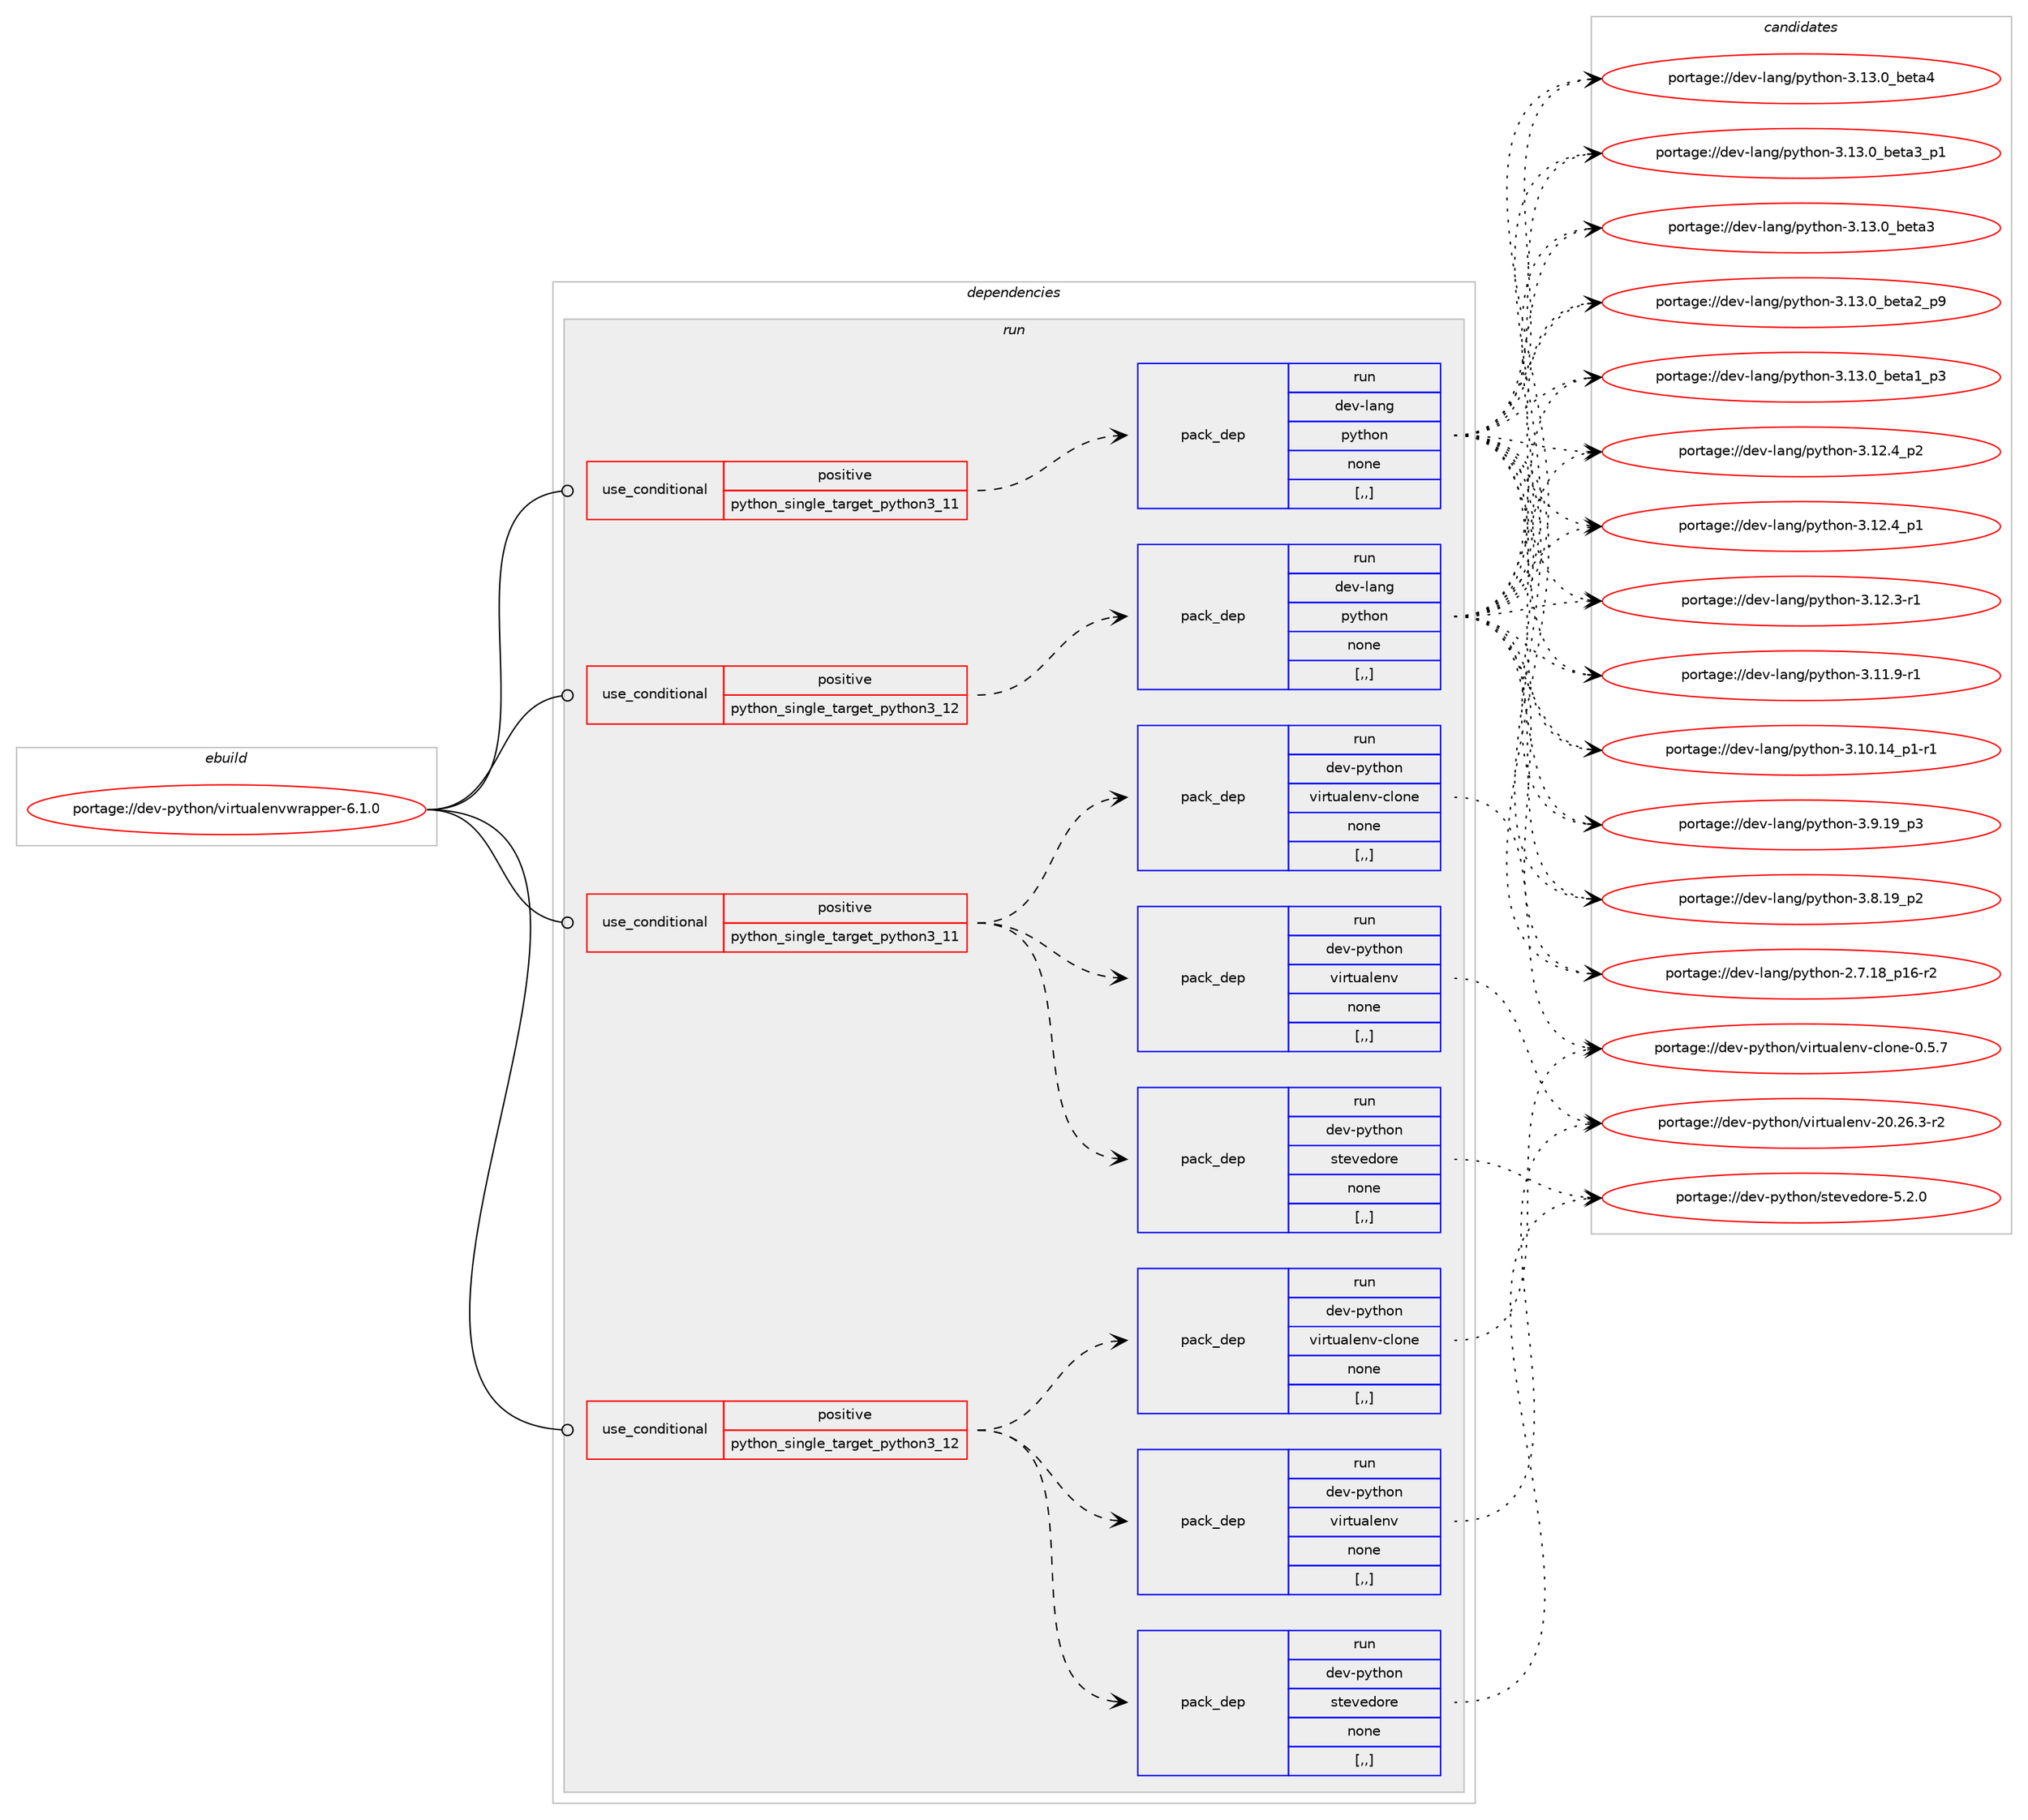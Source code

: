 digraph prolog {

# *************
# Graph options
# *************

newrank=true;
concentrate=true;
compound=true;
graph [rankdir=LR,fontname=Helvetica,fontsize=10,ranksep=1.5];#, ranksep=2.5, nodesep=0.2];
edge  [arrowhead=vee];
node  [fontname=Helvetica,fontsize=10];

# **********
# The ebuild
# **********

subgraph cluster_leftcol {
color=gray;
label=<<i>ebuild</i>>;
id [label="portage://dev-python/virtualenvwrapper-6.1.0", color=red, width=4, href="../dev-python/virtualenvwrapper-6.1.0.svg"];
}

# ****************
# The dependencies
# ****************

subgraph cluster_midcol {
color=gray;
label=<<i>dependencies</i>>;
subgraph cluster_compile {
fillcolor="#eeeeee";
style=filled;
label=<<i>compile</i>>;
}
subgraph cluster_compileandrun {
fillcolor="#eeeeee";
style=filled;
label=<<i>compile and run</i>>;
}
subgraph cluster_run {
fillcolor="#eeeeee";
style=filled;
label=<<i>run</i>>;
subgraph cond41122 {
dependency167319 [label=<<TABLE BORDER="0" CELLBORDER="1" CELLSPACING="0" CELLPADDING="4"><TR><TD ROWSPAN="3" CELLPADDING="10">use_conditional</TD></TR><TR><TD>positive</TD></TR><TR><TD>python_single_target_python3_11</TD></TR></TABLE>>, shape=none, color=red];
subgraph pack124924 {
dependency167320 [label=<<TABLE BORDER="0" CELLBORDER="1" CELLSPACING="0" CELLPADDING="4" WIDTH="220"><TR><TD ROWSPAN="6" CELLPADDING="30">pack_dep</TD></TR><TR><TD WIDTH="110">run</TD></TR><TR><TD>dev-lang</TD></TR><TR><TD>python</TD></TR><TR><TD>none</TD></TR><TR><TD>[,,]</TD></TR></TABLE>>, shape=none, color=blue];
}
dependency167319:e -> dependency167320:w [weight=20,style="dashed",arrowhead="vee"];
}
id:e -> dependency167319:w [weight=20,style="solid",arrowhead="odot"];
subgraph cond41123 {
dependency167321 [label=<<TABLE BORDER="0" CELLBORDER="1" CELLSPACING="0" CELLPADDING="4"><TR><TD ROWSPAN="3" CELLPADDING="10">use_conditional</TD></TR><TR><TD>positive</TD></TR><TR><TD>python_single_target_python3_11</TD></TR></TABLE>>, shape=none, color=red];
subgraph pack124925 {
dependency167322 [label=<<TABLE BORDER="0" CELLBORDER="1" CELLSPACING="0" CELLPADDING="4" WIDTH="220"><TR><TD ROWSPAN="6" CELLPADDING="30">pack_dep</TD></TR><TR><TD WIDTH="110">run</TD></TR><TR><TD>dev-python</TD></TR><TR><TD>stevedore</TD></TR><TR><TD>none</TD></TR><TR><TD>[,,]</TD></TR></TABLE>>, shape=none, color=blue];
}
dependency167321:e -> dependency167322:w [weight=20,style="dashed",arrowhead="vee"];
subgraph pack124926 {
dependency167323 [label=<<TABLE BORDER="0" CELLBORDER="1" CELLSPACING="0" CELLPADDING="4" WIDTH="220"><TR><TD ROWSPAN="6" CELLPADDING="30">pack_dep</TD></TR><TR><TD WIDTH="110">run</TD></TR><TR><TD>dev-python</TD></TR><TR><TD>virtualenv</TD></TR><TR><TD>none</TD></TR><TR><TD>[,,]</TD></TR></TABLE>>, shape=none, color=blue];
}
dependency167321:e -> dependency167323:w [weight=20,style="dashed",arrowhead="vee"];
subgraph pack124927 {
dependency167324 [label=<<TABLE BORDER="0" CELLBORDER="1" CELLSPACING="0" CELLPADDING="4" WIDTH="220"><TR><TD ROWSPAN="6" CELLPADDING="30">pack_dep</TD></TR><TR><TD WIDTH="110">run</TD></TR><TR><TD>dev-python</TD></TR><TR><TD>virtualenv-clone</TD></TR><TR><TD>none</TD></TR><TR><TD>[,,]</TD></TR></TABLE>>, shape=none, color=blue];
}
dependency167321:e -> dependency167324:w [weight=20,style="dashed",arrowhead="vee"];
}
id:e -> dependency167321:w [weight=20,style="solid",arrowhead="odot"];
subgraph cond41124 {
dependency167325 [label=<<TABLE BORDER="0" CELLBORDER="1" CELLSPACING="0" CELLPADDING="4"><TR><TD ROWSPAN="3" CELLPADDING="10">use_conditional</TD></TR><TR><TD>positive</TD></TR><TR><TD>python_single_target_python3_12</TD></TR></TABLE>>, shape=none, color=red];
subgraph pack124928 {
dependency167326 [label=<<TABLE BORDER="0" CELLBORDER="1" CELLSPACING="0" CELLPADDING="4" WIDTH="220"><TR><TD ROWSPAN="6" CELLPADDING="30">pack_dep</TD></TR><TR><TD WIDTH="110">run</TD></TR><TR><TD>dev-lang</TD></TR><TR><TD>python</TD></TR><TR><TD>none</TD></TR><TR><TD>[,,]</TD></TR></TABLE>>, shape=none, color=blue];
}
dependency167325:e -> dependency167326:w [weight=20,style="dashed",arrowhead="vee"];
}
id:e -> dependency167325:w [weight=20,style="solid",arrowhead="odot"];
subgraph cond41125 {
dependency167327 [label=<<TABLE BORDER="0" CELLBORDER="1" CELLSPACING="0" CELLPADDING="4"><TR><TD ROWSPAN="3" CELLPADDING="10">use_conditional</TD></TR><TR><TD>positive</TD></TR><TR><TD>python_single_target_python3_12</TD></TR></TABLE>>, shape=none, color=red];
subgraph pack124929 {
dependency167328 [label=<<TABLE BORDER="0" CELLBORDER="1" CELLSPACING="0" CELLPADDING="4" WIDTH="220"><TR><TD ROWSPAN="6" CELLPADDING="30">pack_dep</TD></TR><TR><TD WIDTH="110">run</TD></TR><TR><TD>dev-python</TD></TR><TR><TD>stevedore</TD></TR><TR><TD>none</TD></TR><TR><TD>[,,]</TD></TR></TABLE>>, shape=none, color=blue];
}
dependency167327:e -> dependency167328:w [weight=20,style="dashed",arrowhead="vee"];
subgraph pack124930 {
dependency167329 [label=<<TABLE BORDER="0" CELLBORDER="1" CELLSPACING="0" CELLPADDING="4" WIDTH="220"><TR><TD ROWSPAN="6" CELLPADDING="30">pack_dep</TD></TR><TR><TD WIDTH="110">run</TD></TR><TR><TD>dev-python</TD></TR><TR><TD>virtualenv</TD></TR><TR><TD>none</TD></TR><TR><TD>[,,]</TD></TR></TABLE>>, shape=none, color=blue];
}
dependency167327:e -> dependency167329:w [weight=20,style="dashed",arrowhead="vee"];
subgraph pack124931 {
dependency167330 [label=<<TABLE BORDER="0" CELLBORDER="1" CELLSPACING="0" CELLPADDING="4" WIDTH="220"><TR><TD ROWSPAN="6" CELLPADDING="30">pack_dep</TD></TR><TR><TD WIDTH="110">run</TD></TR><TR><TD>dev-python</TD></TR><TR><TD>virtualenv-clone</TD></TR><TR><TD>none</TD></TR><TR><TD>[,,]</TD></TR></TABLE>>, shape=none, color=blue];
}
dependency167327:e -> dependency167330:w [weight=20,style="dashed",arrowhead="vee"];
}
id:e -> dependency167327:w [weight=20,style="solid",arrowhead="odot"];
}
}

# **************
# The candidates
# **************

subgraph cluster_choices {
rank=same;
color=gray;
label=<<i>candidates</i>>;

subgraph choice124924 {
color=black;
nodesep=1;
choice1001011184510897110103471121211161041111104551464951464895981011169752 [label="portage://dev-lang/python-3.13.0_beta4", color=red, width=4,href="../dev-lang/python-3.13.0_beta4.svg"];
choice10010111845108971101034711212111610411111045514649514648959810111697519511249 [label="portage://dev-lang/python-3.13.0_beta3_p1", color=red, width=4,href="../dev-lang/python-3.13.0_beta3_p1.svg"];
choice1001011184510897110103471121211161041111104551464951464895981011169751 [label="portage://dev-lang/python-3.13.0_beta3", color=red, width=4,href="../dev-lang/python-3.13.0_beta3.svg"];
choice10010111845108971101034711212111610411111045514649514648959810111697509511257 [label="portage://dev-lang/python-3.13.0_beta2_p9", color=red, width=4,href="../dev-lang/python-3.13.0_beta2_p9.svg"];
choice10010111845108971101034711212111610411111045514649514648959810111697499511251 [label="portage://dev-lang/python-3.13.0_beta1_p3", color=red, width=4,href="../dev-lang/python-3.13.0_beta1_p3.svg"];
choice100101118451089711010347112121116104111110455146495046529511250 [label="portage://dev-lang/python-3.12.4_p2", color=red, width=4,href="../dev-lang/python-3.12.4_p2.svg"];
choice100101118451089711010347112121116104111110455146495046529511249 [label="portage://dev-lang/python-3.12.4_p1", color=red, width=4,href="../dev-lang/python-3.12.4_p1.svg"];
choice100101118451089711010347112121116104111110455146495046514511449 [label="portage://dev-lang/python-3.12.3-r1", color=red, width=4,href="../dev-lang/python-3.12.3-r1.svg"];
choice100101118451089711010347112121116104111110455146494946574511449 [label="portage://dev-lang/python-3.11.9-r1", color=red, width=4,href="../dev-lang/python-3.11.9-r1.svg"];
choice100101118451089711010347112121116104111110455146494846495295112494511449 [label="portage://dev-lang/python-3.10.14_p1-r1", color=red, width=4,href="../dev-lang/python-3.10.14_p1-r1.svg"];
choice100101118451089711010347112121116104111110455146574649579511251 [label="portage://dev-lang/python-3.9.19_p3", color=red, width=4,href="../dev-lang/python-3.9.19_p3.svg"];
choice100101118451089711010347112121116104111110455146564649579511250 [label="portage://dev-lang/python-3.8.19_p2", color=red, width=4,href="../dev-lang/python-3.8.19_p2.svg"];
choice100101118451089711010347112121116104111110455046554649569511249544511450 [label="portage://dev-lang/python-2.7.18_p16-r2", color=red, width=4,href="../dev-lang/python-2.7.18_p16-r2.svg"];
dependency167320:e -> choice1001011184510897110103471121211161041111104551464951464895981011169752:w [style=dotted,weight="100"];
dependency167320:e -> choice10010111845108971101034711212111610411111045514649514648959810111697519511249:w [style=dotted,weight="100"];
dependency167320:e -> choice1001011184510897110103471121211161041111104551464951464895981011169751:w [style=dotted,weight="100"];
dependency167320:e -> choice10010111845108971101034711212111610411111045514649514648959810111697509511257:w [style=dotted,weight="100"];
dependency167320:e -> choice10010111845108971101034711212111610411111045514649514648959810111697499511251:w [style=dotted,weight="100"];
dependency167320:e -> choice100101118451089711010347112121116104111110455146495046529511250:w [style=dotted,weight="100"];
dependency167320:e -> choice100101118451089711010347112121116104111110455146495046529511249:w [style=dotted,weight="100"];
dependency167320:e -> choice100101118451089711010347112121116104111110455146495046514511449:w [style=dotted,weight="100"];
dependency167320:e -> choice100101118451089711010347112121116104111110455146494946574511449:w [style=dotted,weight="100"];
dependency167320:e -> choice100101118451089711010347112121116104111110455146494846495295112494511449:w [style=dotted,weight="100"];
dependency167320:e -> choice100101118451089711010347112121116104111110455146574649579511251:w [style=dotted,weight="100"];
dependency167320:e -> choice100101118451089711010347112121116104111110455146564649579511250:w [style=dotted,weight="100"];
dependency167320:e -> choice100101118451089711010347112121116104111110455046554649569511249544511450:w [style=dotted,weight="100"];
}
subgraph choice124925 {
color=black;
nodesep=1;
choice1001011184511212111610411111047115116101118101100111114101455346504648 [label="portage://dev-python/stevedore-5.2.0", color=red, width=4,href="../dev-python/stevedore-5.2.0.svg"];
dependency167322:e -> choice1001011184511212111610411111047115116101118101100111114101455346504648:w [style=dotted,weight="100"];
}
subgraph choice124926 {
color=black;
nodesep=1;
choice10010111845112121116104111110471181051141161179710810111011845504846505446514511450 [label="portage://dev-python/virtualenv-20.26.3-r2", color=red, width=4,href="../dev-python/virtualenv-20.26.3-r2.svg"];
dependency167323:e -> choice10010111845112121116104111110471181051141161179710810111011845504846505446514511450:w [style=dotted,weight="100"];
}
subgraph choice124927 {
color=black;
nodesep=1;
choice1001011184511212111610411111047118105114116117971081011101184599108111110101454846534655 [label="portage://dev-python/virtualenv-clone-0.5.7", color=red, width=4,href="../dev-python/virtualenv-clone-0.5.7.svg"];
dependency167324:e -> choice1001011184511212111610411111047118105114116117971081011101184599108111110101454846534655:w [style=dotted,weight="100"];
}
subgraph choice124928 {
color=black;
nodesep=1;
choice1001011184510897110103471121211161041111104551464951464895981011169752 [label="portage://dev-lang/python-3.13.0_beta4", color=red, width=4,href="../dev-lang/python-3.13.0_beta4.svg"];
choice10010111845108971101034711212111610411111045514649514648959810111697519511249 [label="portage://dev-lang/python-3.13.0_beta3_p1", color=red, width=4,href="../dev-lang/python-3.13.0_beta3_p1.svg"];
choice1001011184510897110103471121211161041111104551464951464895981011169751 [label="portage://dev-lang/python-3.13.0_beta3", color=red, width=4,href="../dev-lang/python-3.13.0_beta3.svg"];
choice10010111845108971101034711212111610411111045514649514648959810111697509511257 [label="portage://dev-lang/python-3.13.0_beta2_p9", color=red, width=4,href="../dev-lang/python-3.13.0_beta2_p9.svg"];
choice10010111845108971101034711212111610411111045514649514648959810111697499511251 [label="portage://dev-lang/python-3.13.0_beta1_p3", color=red, width=4,href="../dev-lang/python-3.13.0_beta1_p3.svg"];
choice100101118451089711010347112121116104111110455146495046529511250 [label="portage://dev-lang/python-3.12.4_p2", color=red, width=4,href="../dev-lang/python-3.12.4_p2.svg"];
choice100101118451089711010347112121116104111110455146495046529511249 [label="portage://dev-lang/python-3.12.4_p1", color=red, width=4,href="../dev-lang/python-3.12.4_p1.svg"];
choice100101118451089711010347112121116104111110455146495046514511449 [label="portage://dev-lang/python-3.12.3-r1", color=red, width=4,href="../dev-lang/python-3.12.3-r1.svg"];
choice100101118451089711010347112121116104111110455146494946574511449 [label="portage://dev-lang/python-3.11.9-r1", color=red, width=4,href="../dev-lang/python-3.11.9-r1.svg"];
choice100101118451089711010347112121116104111110455146494846495295112494511449 [label="portage://dev-lang/python-3.10.14_p1-r1", color=red, width=4,href="../dev-lang/python-3.10.14_p1-r1.svg"];
choice100101118451089711010347112121116104111110455146574649579511251 [label="portage://dev-lang/python-3.9.19_p3", color=red, width=4,href="../dev-lang/python-3.9.19_p3.svg"];
choice100101118451089711010347112121116104111110455146564649579511250 [label="portage://dev-lang/python-3.8.19_p2", color=red, width=4,href="../dev-lang/python-3.8.19_p2.svg"];
choice100101118451089711010347112121116104111110455046554649569511249544511450 [label="portage://dev-lang/python-2.7.18_p16-r2", color=red, width=4,href="../dev-lang/python-2.7.18_p16-r2.svg"];
dependency167326:e -> choice1001011184510897110103471121211161041111104551464951464895981011169752:w [style=dotted,weight="100"];
dependency167326:e -> choice10010111845108971101034711212111610411111045514649514648959810111697519511249:w [style=dotted,weight="100"];
dependency167326:e -> choice1001011184510897110103471121211161041111104551464951464895981011169751:w [style=dotted,weight="100"];
dependency167326:e -> choice10010111845108971101034711212111610411111045514649514648959810111697509511257:w [style=dotted,weight="100"];
dependency167326:e -> choice10010111845108971101034711212111610411111045514649514648959810111697499511251:w [style=dotted,weight="100"];
dependency167326:e -> choice100101118451089711010347112121116104111110455146495046529511250:w [style=dotted,weight="100"];
dependency167326:e -> choice100101118451089711010347112121116104111110455146495046529511249:w [style=dotted,weight="100"];
dependency167326:e -> choice100101118451089711010347112121116104111110455146495046514511449:w [style=dotted,weight="100"];
dependency167326:e -> choice100101118451089711010347112121116104111110455146494946574511449:w [style=dotted,weight="100"];
dependency167326:e -> choice100101118451089711010347112121116104111110455146494846495295112494511449:w [style=dotted,weight="100"];
dependency167326:e -> choice100101118451089711010347112121116104111110455146574649579511251:w [style=dotted,weight="100"];
dependency167326:e -> choice100101118451089711010347112121116104111110455146564649579511250:w [style=dotted,weight="100"];
dependency167326:e -> choice100101118451089711010347112121116104111110455046554649569511249544511450:w [style=dotted,weight="100"];
}
subgraph choice124929 {
color=black;
nodesep=1;
choice1001011184511212111610411111047115116101118101100111114101455346504648 [label="portage://dev-python/stevedore-5.2.0", color=red, width=4,href="../dev-python/stevedore-5.2.0.svg"];
dependency167328:e -> choice1001011184511212111610411111047115116101118101100111114101455346504648:w [style=dotted,weight="100"];
}
subgraph choice124930 {
color=black;
nodesep=1;
choice10010111845112121116104111110471181051141161179710810111011845504846505446514511450 [label="portage://dev-python/virtualenv-20.26.3-r2", color=red, width=4,href="../dev-python/virtualenv-20.26.3-r2.svg"];
dependency167329:e -> choice10010111845112121116104111110471181051141161179710810111011845504846505446514511450:w [style=dotted,weight="100"];
}
subgraph choice124931 {
color=black;
nodesep=1;
choice1001011184511212111610411111047118105114116117971081011101184599108111110101454846534655 [label="portage://dev-python/virtualenv-clone-0.5.7", color=red, width=4,href="../dev-python/virtualenv-clone-0.5.7.svg"];
dependency167330:e -> choice1001011184511212111610411111047118105114116117971081011101184599108111110101454846534655:w [style=dotted,weight="100"];
}
}

}
